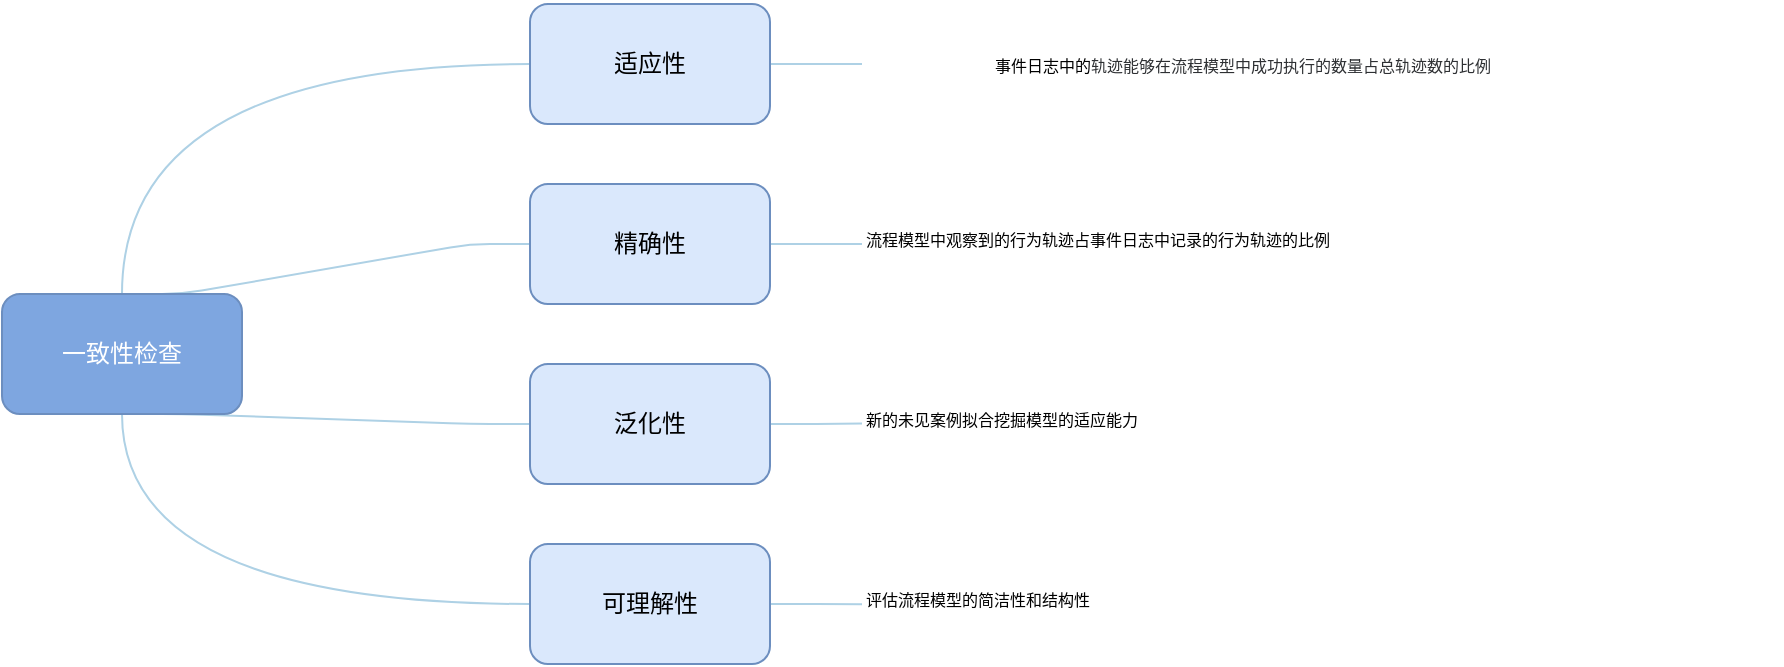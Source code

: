 <mxfile version="21.2.7" type="github">
  <diagram name="第 1 页" id="hXv1VPht1hSjsX_FTyx6">
    <mxGraphModel dx="967" dy="548" grid="0" gridSize="10" guides="1" tooltips="1" connect="1" arrows="1" fold="1" page="1" pageScale="1" pageWidth="827" pageHeight="1169" math="0" shadow="0">
      <root>
        <mxCell id="0" />
        <mxCell id="1" parent="0" />
        <mxCell id="aU5gWcS06NwL8JqZmww--6" style="orthogonalLoop=1;jettySize=auto;html=1;exitX=0.5;exitY=0;exitDx=0;exitDy=0;entryX=0;entryY=0.5;entryDx=0;entryDy=0;edgeStyle=orthogonalEdgeStyle;curved=1;strokeColor=#AED1E5;endArrow=none;endFill=0;" edge="1" parent="1" source="aU5gWcS06NwL8JqZmww--1" target="aU5gWcS06NwL8JqZmww--5">
          <mxGeometry relative="1" as="geometry" />
        </mxCell>
        <mxCell id="aU5gWcS06NwL8JqZmww--7" style="edgeStyle=entityRelationEdgeStyle;orthogonalLoop=1;jettySize=auto;html=1;exitX=0.5;exitY=0;exitDx=0;exitDy=0;strokeColor=#aed1e5;fillColor=#1ba1e2;endArrow=none;endFill=0;" edge="1" parent="1" source="aU5gWcS06NwL8JqZmww--1" target="aU5gWcS06NwL8JqZmww--2">
          <mxGeometry relative="1" as="geometry" />
        </mxCell>
        <mxCell id="aU5gWcS06NwL8JqZmww--8" style="edgeStyle=entityRelationEdgeStyle;orthogonalLoop=1;jettySize=auto;html=1;exitX=0.5;exitY=1;exitDx=0;exitDy=0;entryX=0;entryY=0.5;entryDx=0;entryDy=0;strokeColor=#AED1E5;endArrow=none;endFill=0;" edge="1" parent="1" source="aU5gWcS06NwL8JqZmww--1" target="aU5gWcS06NwL8JqZmww--3">
          <mxGeometry relative="1" as="geometry" />
        </mxCell>
        <mxCell id="aU5gWcS06NwL8JqZmww--10" style="edgeStyle=orthogonalEdgeStyle;orthogonalLoop=1;jettySize=auto;html=1;exitX=0.5;exitY=1;exitDx=0;exitDy=0;entryX=0;entryY=0.5;entryDx=0;entryDy=0;curved=1;endArrow=none;endFill=0;strokeColor=#AED1E5;" edge="1" parent="1" source="aU5gWcS06NwL8JqZmww--1" target="aU5gWcS06NwL8JqZmww--4">
          <mxGeometry relative="1" as="geometry" />
        </mxCell>
        <mxCell id="aU5gWcS06NwL8JqZmww--1" value="&lt;font color=&quot;#ffffff&quot;&gt;一致性检查&lt;/font&gt;" style="rounded=1;whiteSpace=wrap;html=1;fillColor=#7EA6E0;strokeColor=#6c8ebf;" vertex="1" parent="1">
          <mxGeometry x="9" y="551" width="120" height="60" as="geometry" />
        </mxCell>
        <mxCell id="aU5gWcS06NwL8JqZmww--13" style="edgeStyle=orthogonalEdgeStyle;rounded=0;orthogonalLoop=1;jettySize=auto;html=1;exitX=1;exitY=0.5;exitDx=0;exitDy=0;strokeColor=#AED1E5;endArrow=none;endFill=0;" edge="1" parent="1" source="aU5gWcS06NwL8JqZmww--2">
          <mxGeometry relative="1" as="geometry">
            <mxPoint x="439" y="526" as="targetPoint" />
          </mxGeometry>
        </mxCell>
        <mxCell id="aU5gWcS06NwL8JqZmww--2" value="精确性" style="rounded=1;whiteSpace=wrap;html=1;fillColor=#dae8fc;strokeColor=#6c8ebf;" vertex="1" parent="1">
          <mxGeometry x="273" y="496" width="120" height="60" as="geometry" />
        </mxCell>
        <mxCell id="aU5gWcS06NwL8JqZmww--14" style="edgeStyle=orthogonalEdgeStyle;rounded=0;orthogonalLoop=1;jettySize=auto;html=1;exitX=1;exitY=0.5;exitDx=0;exitDy=0;strokeColor=#AED1E5;endArrow=none;endFill=0;" edge="1" parent="1" source="aU5gWcS06NwL8JqZmww--3">
          <mxGeometry relative="1" as="geometry">
            <mxPoint x="439" y="615.724" as="targetPoint" />
          </mxGeometry>
        </mxCell>
        <mxCell id="aU5gWcS06NwL8JqZmww--3" value="泛化性" style="rounded=1;whiteSpace=wrap;html=1;fillColor=#dae8fc;strokeColor=#6c8ebf;" vertex="1" parent="1">
          <mxGeometry x="273" y="586" width="120" height="60" as="geometry" />
        </mxCell>
        <mxCell id="aU5gWcS06NwL8JqZmww--15" style="edgeStyle=orthogonalEdgeStyle;rounded=0;orthogonalLoop=1;jettySize=auto;html=1;exitX=1;exitY=0.5;exitDx=0;exitDy=0;strokeColor=#AED1E5;endArrow=none;endFill=0;" edge="1" parent="1" source="aU5gWcS06NwL8JqZmww--4">
          <mxGeometry relative="1" as="geometry">
            <mxPoint x="439" y="706.069" as="targetPoint" />
          </mxGeometry>
        </mxCell>
        <mxCell id="aU5gWcS06NwL8JqZmww--4" value="可理解性" style="rounded=1;whiteSpace=wrap;html=1;fillColor=#dae8fc;strokeColor=#6c8ebf;" vertex="1" parent="1">
          <mxGeometry x="273" y="676" width="120" height="60" as="geometry" />
        </mxCell>
        <mxCell id="aU5gWcS06NwL8JqZmww--11" style="edgeStyle=orthogonalEdgeStyle;rounded=0;orthogonalLoop=1;jettySize=auto;html=1;exitX=1;exitY=0.5;exitDx=0;exitDy=0;strokeColor=#AED1E5;endArrow=none;endFill=0;" edge="1" parent="1" source="aU5gWcS06NwL8JqZmww--5">
          <mxGeometry relative="1" as="geometry">
            <mxPoint x="439" y="436" as="targetPoint" />
          </mxGeometry>
        </mxCell>
        <mxCell id="aU5gWcS06NwL8JqZmww--5" value="适应性" style="rounded=1;whiteSpace=wrap;html=1;fillColor=#dae8fc;strokeColor=#6c8ebf;" vertex="1" parent="1">
          <mxGeometry x="273" y="406" width="120" height="60" as="geometry" />
        </mxCell>
        <mxCell id="aU5gWcS06NwL8JqZmww--16" value="&lt;p style=&quot;line-height: 240%;&quot;&gt;&lt;font style=&quot;font-size: 8px;&quot;&gt;事件日志中的&lt;span style=&quot;line-height: 150%; color: rgb(46, 48, 51); background: white;&quot;&gt;轨迹能够&lt;/span&gt;&lt;span style=&quot;line-height: 150%; color: rgb(46, 48, 51);&quot;&gt;在流程模型中&lt;/span&gt;&lt;span style=&quot;line-height: 150%; color: rgb(46, 48, 51); background: white;&quot;&gt;成功&lt;/span&gt;&lt;span style=&quot;line-height: 150%; color: rgb(46, 48, 51);&quot;&gt;执行的&lt;/span&gt;&lt;span style=&quot;line-height: 150%; color: rgb(46, 48, 51); background: white;&quot;&gt;数量占总轨迹数的&lt;/span&gt;&lt;span style=&quot;line-height: 150%; color: rgb(46, 48, 51);&quot;&gt;比例&lt;/span&gt;&lt;/font&gt;&lt;/p&gt;" style="text;html=1;align=center;verticalAlign=middle;resizable=0;points=[];autosize=1;strokeColor=none;fillColor=none;labelPosition=center;verticalLabelPosition=middle;fontFamily=Helvetica;" vertex="1" parent="1">
          <mxGeometry x="434" y="404" width="390" height="65" as="geometry" />
        </mxCell>
        <mxCell id="aU5gWcS06NwL8JqZmww--17" value="&lt;font style=&quot;font-size: 8px;&quot;&gt;流程模型中观察到的行为轨迹占事件日志中记录的行为轨迹的比例&lt;/font&gt;" style="text;whiteSpace=wrap;html=1;fontFamily=Helvetica;" vertex="1" parent="1">
          <mxGeometry x="439" y="508.5" width="460" height="35" as="geometry" />
        </mxCell>
        <mxCell id="aU5gWcS06NwL8JqZmww--18" value="&lt;font style=&quot;font-size: 8px;&quot;&gt;新的未见案例拟合挖掘模型的适应能力&lt;/font&gt;" style="text;whiteSpace=wrap;html=1;" vertex="1" parent="1">
          <mxGeometry x="439" y="598.5" width="460" height="35" as="geometry" />
        </mxCell>
        <mxCell id="aU5gWcS06NwL8JqZmww--19" value="&lt;font style=&quot;font-size: 8px;&quot;&gt;评估流程模型的简洁性和结构性&lt;/font&gt;" style="text;whiteSpace=wrap;html=1;" vertex="1" parent="1">
          <mxGeometry x="439" y="688.5" width="460" height="35" as="geometry" />
        </mxCell>
      </root>
    </mxGraphModel>
  </diagram>
</mxfile>
